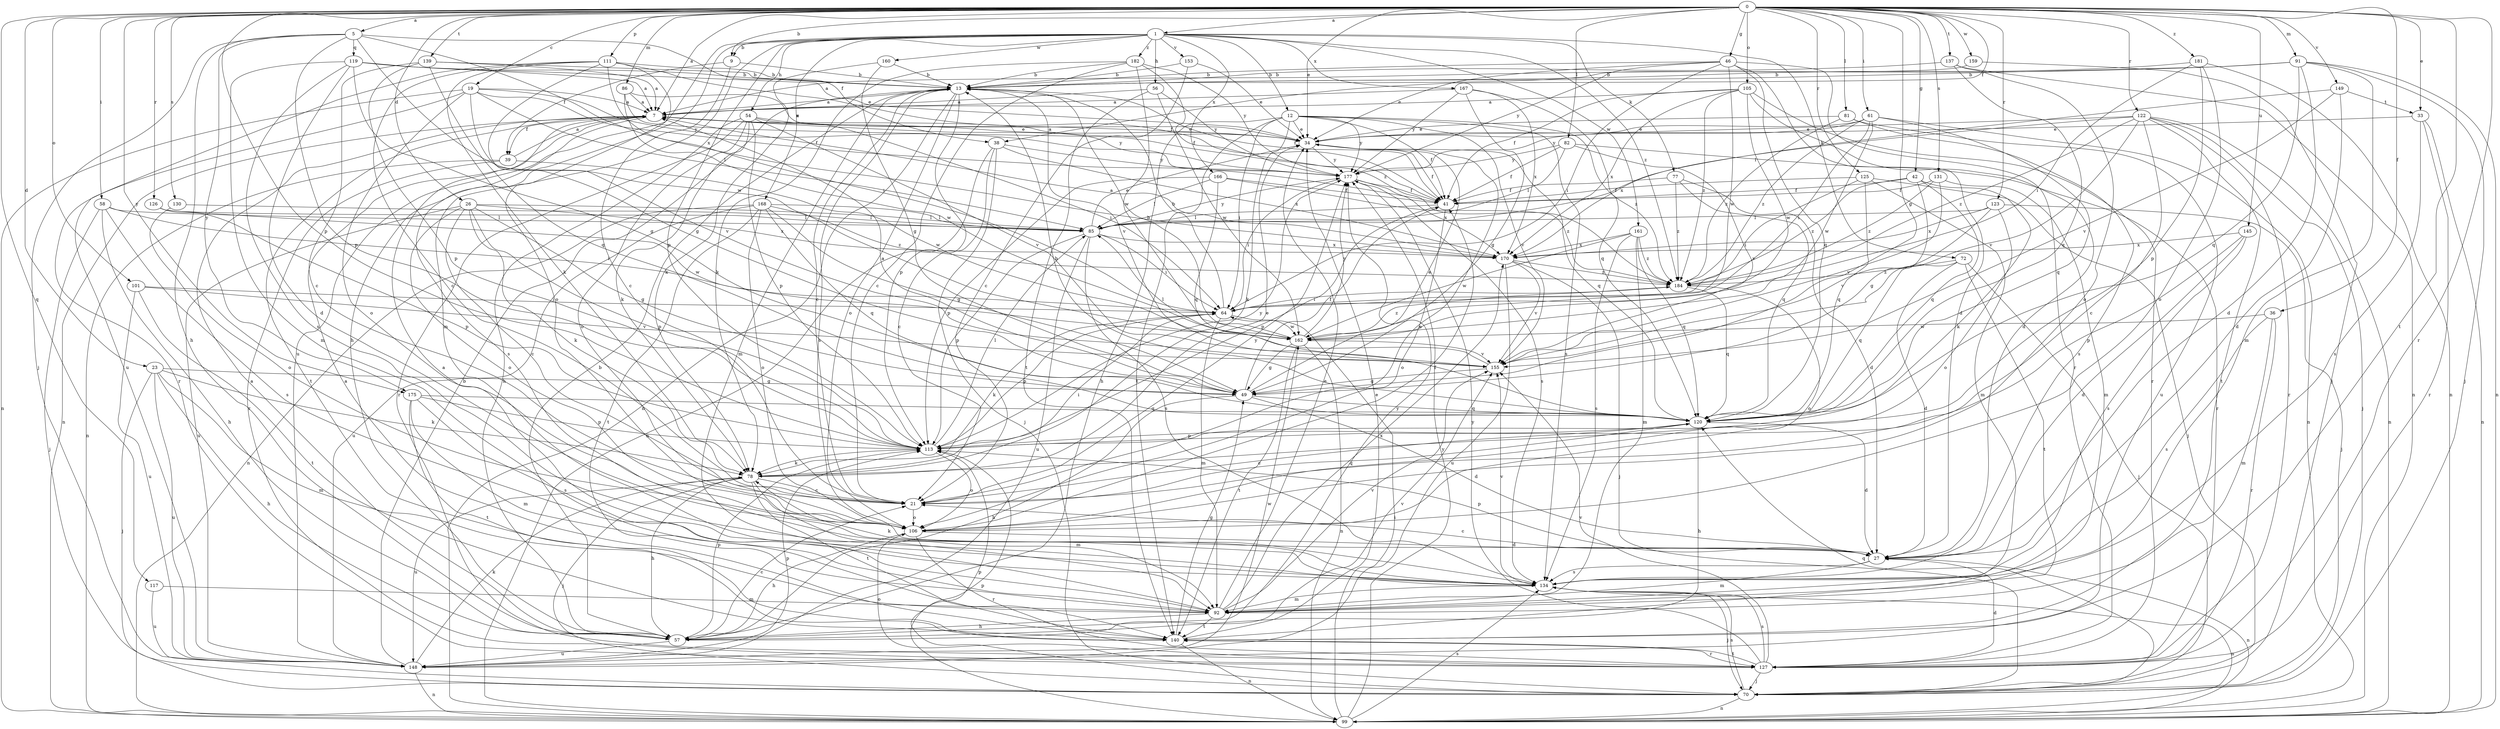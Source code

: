 strict digraph  {
0;
1;
5;
7;
9;
12;
13;
19;
21;
23;
26;
27;
33;
34;
36;
38;
39;
41;
42;
46;
49;
54;
56;
57;
58;
61;
64;
70;
72;
77;
78;
81;
82;
85;
86;
91;
92;
99;
101;
105;
106;
111;
113;
117;
119;
120;
122;
123;
125;
126;
127;
130;
131;
134;
137;
139;
140;
145;
148;
149;
153;
155;
159;
160;
161;
162;
166;
167;
168;
170;
175;
177;
181;
182;
184;
0 -> 1  [label=a];
0 -> 5  [label=a];
0 -> 7  [label=a];
0 -> 9  [label=b];
0 -> 19  [label=c];
0 -> 23  [label=d];
0 -> 26  [label=d];
0 -> 33  [label=e];
0 -> 34  [label=e];
0 -> 36  [label=f];
0 -> 38  [label=f];
0 -> 42  [label=g];
0 -> 46  [label=g];
0 -> 49  [label=g];
0 -> 58  [label=i];
0 -> 61  [label=i];
0 -> 81  [label=l];
0 -> 82  [label=l];
0 -> 86  [label=m];
0 -> 91  [label=m];
0 -> 101  [label=o];
0 -> 105  [label=o];
0 -> 111  [label=p];
0 -> 113  [label=p];
0 -> 117  [label=q];
0 -> 122  [label=r];
0 -> 123  [label=r];
0 -> 125  [label=r];
0 -> 126  [label=r];
0 -> 127  [label=r];
0 -> 130  [label=s];
0 -> 131  [label=s];
0 -> 137  [label=t];
0 -> 139  [label=t];
0 -> 140  [label=t];
0 -> 145  [label=u];
0 -> 149  [label=v];
0 -> 159  [label=w];
0 -> 175  [label=y];
0 -> 181  [label=z];
1 -> 9  [label=b];
1 -> 12  [label=b];
1 -> 54  [label=h];
1 -> 56  [label=h];
1 -> 57  [label=h];
1 -> 72  [label=k];
1 -> 77  [label=k];
1 -> 92  [label=m];
1 -> 113  [label=p];
1 -> 148  [label=u];
1 -> 153  [label=v];
1 -> 160  [label=w];
1 -> 161  [label=w];
1 -> 166  [label=x];
1 -> 167  [label=x];
1 -> 168  [label=x];
1 -> 182  [label=z];
1 -> 184  [label=z];
5 -> 38  [label=f];
5 -> 57  [label=h];
5 -> 70  [label=j];
5 -> 113  [label=p];
5 -> 119  [label=q];
5 -> 162  [label=w];
5 -> 170  [label=x];
5 -> 175  [label=y];
7 -> 34  [label=e];
7 -> 39  [label=f];
7 -> 99  [label=n];
7 -> 134  [label=s];
7 -> 140  [label=t];
7 -> 177  [label=y];
9 -> 13  [label=b];
9 -> 21  [label=c];
9 -> 39  [label=f];
12 -> 34  [label=e];
12 -> 41  [label=f];
12 -> 57  [label=h];
12 -> 64  [label=i];
12 -> 78  [label=k];
12 -> 134  [label=s];
12 -> 140  [label=t];
12 -> 155  [label=v];
12 -> 177  [label=y];
12 -> 184  [label=z];
13 -> 7  [label=a];
13 -> 21  [label=c];
13 -> 41  [label=f];
13 -> 92  [label=m];
13 -> 99  [label=n];
13 -> 106  [label=o];
13 -> 113  [label=p];
13 -> 134  [label=s];
13 -> 155  [label=v];
19 -> 7  [label=a];
19 -> 41  [label=f];
19 -> 85  [label=l];
19 -> 99  [label=n];
19 -> 106  [label=o];
19 -> 127  [label=r];
19 -> 155  [label=v];
19 -> 177  [label=y];
21 -> 34  [label=e];
21 -> 106  [label=o];
21 -> 120  [label=q];
21 -> 177  [label=y];
23 -> 49  [label=g];
23 -> 57  [label=h];
23 -> 70  [label=j];
23 -> 78  [label=k];
23 -> 92  [label=m];
23 -> 148  [label=u];
26 -> 21  [label=c];
26 -> 49  [label=g];
26 -> 78  [label=k];
26 -> 85  [label=l];
26 -> 106  [label=o];
26 -> 113  [label=p];
26 -> 148  [label=u];
26 -> 170  [label=x];
27 -> 21  [label=c];
27 -> 92  [label=m];
27 -> 99  [label=n];
27 -> 113  [label=p];
27 -> 134  [label=s];
33 -> 34  [label=e];
33 -> 99  [label=n];
33 -> 127  [label=r];
33 -> 134  [label=s];
34 -> 7  [label=a];
34 -> 41  [label=f];
34 -> 120  [label=q];
34 -> 177  [label=y];
36 -> 92  [label=m];
36 -> 127  [label=r];
36 -> 134  [label=s];
36 -> 162  [label=w];
38 -> 21  [label=c];
38 -> 70  [label=j];
38 -> 99  [label=n];
38 -> 170  [label=x];
38 -> 177  [label=y];
39 -> 7  [label=a];
39 -> 99  [label=n];
39 -> 127  [label=r];
39 -> 162  [label=w];
41 -> 85  [label=l];
41 -> 106  [label=o];
41 -> 113  [label=p];
42 -> 41  [label=f];
42 -> 49  [label=g];
42 -> 78  [label=k];
42 -> 120  [label=q];
42 -> 184  [label=z];
46 -> 13  [label=b];
46 -> 27  [label=d];
46 -> 34  [label=e];
46 -> 64  [label=i];
46 -> 120  [label=q];
46 -> 127  [label=r];
46 -> 162  [label=w];
46 -> 177  [label=y];
49 -> 7  [label=a];
49 -> 27  [label=d];
49 -> 34  [label=e];
49 -> 41  [label=f];
49 -> 57  [label=h];
49 -> 120  [label=q];
54 -> 34  [label=e];
54 -> 57  [label=h];
54 -> 64  [label=i];
54 -> 78  [label=k];
54 -> 106  [label=o];
54 -> 113  [label=p];
54 -> 127  [label=r];
54 -> 155  [label=v];
56 -> 7  [label=a];
56 -> 140  [label=t];
56 -> 162  [label=w];
56 -> 177  [label=y];
57 -> 7  [label=a];
57 -> 13  [label=b];
57 -> 21  [label=c];
57 -> 113  [label=p];
57 -> 148  [label=u];
57 -> 155  [label=v];
57 -> 177  [label=y];
58 -> 57  [label=h];
58 -> 64  [label=i];
58 -> 70  [label=j];
58 -> 85  [label=l];
58 -> 134  [label=s];
61 -> 34  [label=e];
61 -> 64  [label=i];
61 -> 99  [label=n];
61 -> 120  [label=q];
61 -> 162  [label=w];
61 -> 177  [label=y];
61 -> 184  [label=z];
64 -> 13  [label=b];
64 -> 78  [label=k];
64 -> 92  [label=m];
64 -> 113  [label=p];
64 -> 162  [label=w];
70 -> 99  [label=n];
70 -> 113  [label=p];
70 -> 120  [label=q];
70 -> 134  [label=s];
72 -> 27  [label=d];
72 -> 70  [label=j];
72 -> 120  [label=q];
72 -> 140  [label=t];
72 -> 184  [label=z];
77 -> 27  [label=d];
77 -> 41  [label=f];
77 -> 120  [label=q];
77 -> 184  [label=z];
78 -> 21  [label=c];
78 -> 34  [label=e];
78 -> 57  [label=h];
78 -> 64  [label=i];
78 -> 70  [label=j];
78 -> 92  [label=m];
78 -> 140  [label=t];
78 -> 148  [label=u];
81 -> 34  [label=e];
81 -> 134  [label=s];
81 -> 148  [label=u];
81 -> 184  [label=z];
82 -> 41  [label=f];
82 -> 85  [label=l];
82 -> 127  [label=r];
82 -> 155  [label=v];
82 -> 177  [label=y];
85 -> 34  [label=e];
85 -> 64  [label=i];
85 -> 113  [label=p];
85 -> 134  [label=s];
85 -> 148  [label=u];
85 -> 170  [label=x];
85 -> 177  [label=y];
86 -> 7  [label=a];
86 -> 34  [label=e];
86 -> 41  [label=f];
86 -> 162  [label=w];
91 -> 7  [label=a];
91 -> 13  [label=b];
91 -> 27  [label=d];
91 -> 70  [label=j];
91 -> 92  [label=m];
91 -> 99  [label=n];
91 -> 120  [label=q];
92 -> 7  [label=a];
92 -> 34  [label=e];
92 -> 57  [label=h];
92 -> 140  [label=t];
92 -> 155  [label=v];
92 -> 170  [label=x];
99 -> 64  [label=i];
99 -> 113  [label=p];
99 -> 134  [label=s];
99 -> 177  [label=y];
101 -> 64  [label=i];
101 -> 140  [label=t];
101 -> 148  [label=u];
101 -> 155  [label=v];
105 -> 7  [label=a];
105 -> 27  [label=d];
105 -> 41  [label=f];
105 -> 127  [label=r];
105 -> 162  [label=w];
105 -> 170  [label=x];
105 -> 184  [label=z];
106 -> 27  [label=d];
106 -> 41  [label=f];
106 -> 57  [label=h];
106 -> 127  [label=r];
111 -> 13  [label=b];
111 -> 21  [label=c];
111 -> 41  [label=f];
111 -> 49  [label=g];
111 -> 64  [label=i];
111 -> 78  [label=k];
111 -> 106  [label=o];
111 -> 148  [label=u];
113 -> 78  [label=k];
113 -> 85  [label=l];
113 -> 106  [label=o];
113 -> 177  [label=y];
117 -> 92  [label=m];
117 -> 148  [label=u];
119 -> 7  [label=a];
119 -> 13  [label=b];
119 -> 27  [label=d];
119 -> 34  [label=e];
119 -> 49  [label=g];
119 -> 92  [label=m];
119 -> 134  [label=s];
120 -> 13  [label=b];
120 -> 21  [label=c];
120 -> 27  [label=d];
120 -> 57  [label=h];
120 -> 113  [label=p];
122 -> 21  [label=c];
122 -> 34  [label=e];
122 -> 70  [label=j];
122 -> 99  [label=n];
122 -> 127  [label=r];
122 -> 140  [label=t];
122 -> 155  [label=v];
122 -> 170  [label=x];
122 -> 184  [label=z];
123 -> 70  [label=j];
123 -> 85  [label=l];
123 -> 106  [label=o];
123 -> 155  [label=v];
123 -> 170  [label=x];
125 -> 41  [label=f];
125 -> 64  [label=i];
125 -> 70  [label=j];
125 -> 92  [label=m];
125 -> 120  [label=q];
126 -> 85  [label=l];
126 -> 113  [label=p];
126 -> 162  [label=w];
127 -> 27  [label=d];
127 -> 70  [label=j];
127 -> 106  [label=o];
127 -> 134  [label=s];
127 -> 140  [label=t];
127 -> 155  [label=v];
127 -> 177  [label=y];
130 -> 85  [label=l];
130 -> 106  [label=o];
131 -> 41  [label=f];
131 -> 92  [label=m];
131 -> 155  [label=v];
131 -> 184  [label=z];
134 -> 70  [label=j];
134 -> 78  [label=k];
134 -> 92  [label=m];
134 -> 99  [label=n];
134 -> 155  [label=v];
137 -> 13  [label=b];
137 -> 99  [label=n];
137 -> 106  [label=o];
137 -> 120  [label=q];
139 -> 7  [label=a];
139 -> 13  [label=b];
139 -> 21  [label=c];
139 -> 113  [label=p];
139 -> 120  [label=q];
140 -> 7  [label=a];
140 -> 34  [label=e];
140 -> 49  [label=g];
140 -> 99  [label=n];
140 -> 127  [label=r];
145 -> 27  [label=d];
145 -> 113  [label=p];
145 -> 134  [label=s];
145 -> 170  [label=x];
148 -> 13  [label=b];
148 -> 78  [label=k];
148 -> 99  [label=n];
148 -> 113  [label=p];
148 -> 162  [label=w];
149 -> 27  [label=d];
149 -> 85  [label=l];
149 -> 155  [label=v];
149 -> 33  [label=t];
153 -> 13  [label=b];
153 -> 21  [label=c];
153 -> 34  [label=e];
155 -> 49  [label=g];
155 -> 85  [label=l];
159 -> 13  [label=b];
159 -> 70  [label=j];
160 -> 13  [label=b];
160 -> 49  [label=g];
160 -> 78  [label=k];
161 -> 92  [label=m];
161 -> 120  [label=q];
161 -> 134  [label=s];
161 -> 162  [label=w];
161 -> 170  [label=x];
161 -> 184  [label=z];
162 -> 13  [label=b];
162 -> 49  [label=g];
162 -> 99  [label=n];
162 -> 140  [label=t];
162 -> 155  [label=v];
162 -> 177  [label=y];
162 -> 184  [label=z];
166 -> 41  [label=f];
166 -> 85  [label=l];
166 -> 113  [label=p];
166 -> 120  [label=q];
166 -> 184  [label=z];
167 -> 7  [label=a];
167 -> 49  [label=g];
167 -> 120  [label=q];
167 -> 170  [label=x];
167 -> 177  [label=y];
168 -> 49  [label=g];
168 -> 85  [label=l];
168 -> 99  [label=n];
168 -> 106  [label=o];
168 -> 120  [label=q];
168 -> 140  [label=t];
168 -> 148  [label=u];
168 -> 184  [label=z];
170 -> 7  [label=a];
170 -> 70  [label=j];
170 -> 148  [label=u];
170 -> 155  [label=v];
170 -> 184  [label=z];
175 -> 92  [label=m];
175 -> 113  [label=p];
175 -> 120  [label=q];
175 -> 134  [label=s];
175 -> 140  [label=t];
177 -> 41  [label=f];
177 -> 64  [label=i];
177 -> 134  [label=s];
177 -> 170  [label=x];
181 -> 13  [label=b];
181 -> 64  [label=i];
181 -> 99  [label=n];
181 -> 106  [label=o];
181 -> 113  [label=p];
182 -> 13  [label=b];
182 -> 21  [label=c];
182 -> 78  [label=k];
182 -> 162  [label=w];
182 -> 177  [label=y];
182 -> 184  [label=z];
184 -> 64  [label=i];
184 -> 106  [label=o];
184 -> 120  [label=q];
}
